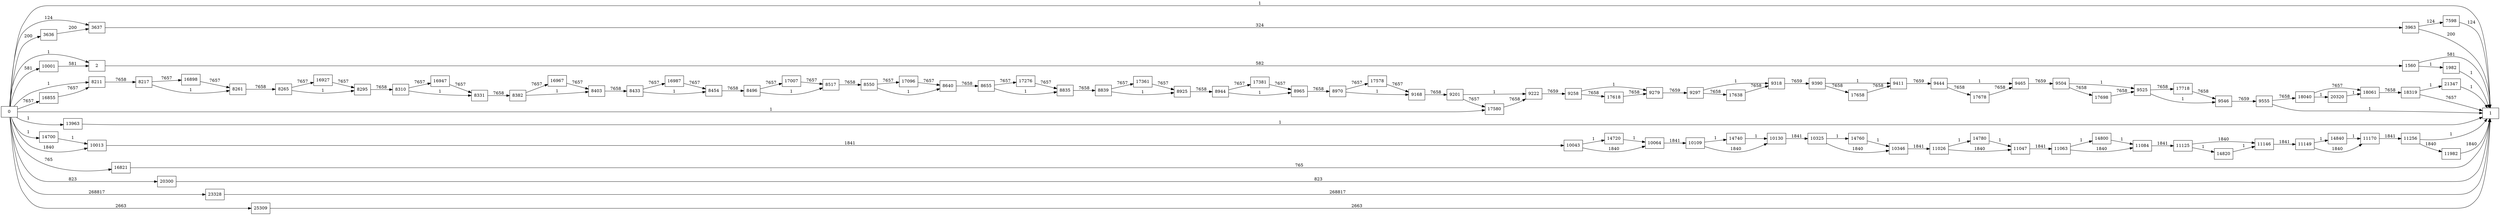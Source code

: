 digraph {
	graph [rankdir=LR]
	node [shape=rectangle]
	2 -> 1560 [label=582]
	1560 -> 1 [label=581]
	1560 -> 1982 [label=1]
	1982 -> 1 [label=1]
	3636 -> 3637 [label=200]
	3637 -> 3963 [label=324]
	3963 -> 1 [label=200]
	3963 -> 7598 [label=124]
	7598 -> 1 [label=124]
	8211 -> 8217 [label=7658]
	8217 -> 8261 [label=1]
	8217 -> 16898 [label=7657]
	8261 -> 8265 [label=7658]
	8265 -> 8295 [label=1]
	8265 -> 16927 [label=7657]
	8295 -> 8310 [label=7658]
	8310 -> 8331 [label=1]
	8310 -> 16947 [label=7657]
	8331 -> 8382 [label=7658]
	8382 -> 8403 [label=1]
	8382 -> 16967 [label=7657]
	8403 -> 8433 [label=7658]
	8433 -> 8454 [label=1]
	8433 -> 16987 [label=7657]
	8454 -> 8496 [label=7658]
	8496 -> 8517 [label=1]
	8496 -> 17007 [label=7657]
	8517 -> 8550 [label=7658]
	8550 -> 8640 [label=1]
	8550 -> 17096 [label=7657]
	8640 -> 8655 [label=7658]
	8655 -> 8835 [label=1]
	8655 -> 17276 [label=7657]
	8835 -> 8839 [label=7658]
	8839 -> 8925 [label=1]
	8839 -> 17361 [label=7657]
	8925 -> 8944 [label=7658]
	8944 -> 8965 [label=1]
	8944 -> 17381 [label=7657]
	8965 -> 8970 [label=7658]
	8970 -> 9168 [label=1]
	8970 -> 17578 [label=7657]
	9168 -> 9201 [label=7658]
	9201 -> 9222 [label=1]
	9201 -> 17580 [label=7657]
	9222 -> 9258 [label=7659]
	9258 -> 9279 [label=1]
	9258 -> 17618 [label=7658]
	9279 -> 9297 [label=7659]
	9297 -> 9318 [label=1]
	9297 -> 17638 [label=7658]
	9318 -> 9390 [label=7659]
	9390 -> 9411 [label=1]
	9390 -> 17658 [label=7658]
	9411 -> 9444 [label=7659]
	9444 -> 9465 [label=1]
	9444 -> 17678 [label=7658]
	9465 -> 9504 [label=7659]
	9504 -> 9525 [label=1]
	9504 -> 17698 [label=7658]
	9525 -> 9546 [label=1]
	9525 -> 17718 [label=7658]
	9546 -> 9555 [label=7659]
	9555 -> 1 [label=1]
	9555 -> 18040 [label=7658]
	10001 -> 2 [label=581]
	10013 -> 10043 [label=1841]
	10043 -> 10064 [label=1840]
	10043 -> 14720 [label=1]
	10064 -> 10109 [label=1841]
	10109 -> 10130 [label=1840]
	10109 -> 14740 [label=1]
	10130 -> 10325 [label=1841]
	10325 -> 10346 [label=1840]
	10325 -> 14760 [label=1]
	10346 -> 11026 [label=1841]
	11026 -> 11047 [label=1840]
	11026 -> 14780 [label=1]
	11047 -> 11063 [label=1841]
	11063 -> 11084 [label=1840]
	11063 -> 14800 [label=1]
	11084 -> 11125 [label=1841]
	11125 -> 11146 [label=1840]
	11125 -> 14820 [label=1]
	11146 -> 11149 [label=1841]
	11149 -> 11170 [label=1840]
	11149 -> 14840 [label=1]
	11170 -> 11256 [label=1841]
	11256 -> 1 [label=1]
	11256 -> 11982 [label=1840]
	11982 -> 1 [label=1840]
	13963 -> 1 [label=1]
	14700 -> 10013 [label=1]
	14720 -> 10064 [label=1]
	14740 -> 10130 [label=1]
	14760 -> 10346 [label=1]
	14780 -> 11047 [label=1]
	14800 -> 11084 [label=1]
	14820 -> 11146 [label=1]
	14840 -> 11170 [label=1]
	16821 -> 1 [label=765]
	16855 -> 8211 [label=7657]
	16898 -> 8261 [label=7657]
	16927 -> 8295 [label=7657]
	16947 -> 8331 [label=7657]
	16967 -> 8403 [label=7657]
	16987 -> 8454 [label=7657]
	17007 -> 8517 [label=7657]
	17096 -> 8640 [label=7657]
	17276 -> 8835 [label=7657]
	17361 -> 8925 [label=7657]
	17381 -> 8965 [label=7657]
	17578 -> 9168 [label=7657]
	17580 -> 9222 [label=7658]
	17618 -> 9279 [label=7658]
	17638 -> 9318 [label=7658]
	17658 -> 9411 [label=7658]
	17678 -> 9465 [label=7658]
	17698 -> 9525 [label=7658]
	17718 -> 9546 [label=7658]
	18040 -> 18061 [label=7657]
	18040 -> 20320 [label=1]
	18061 -> 18319 [label=7658]
	18319 -> 1 [label=7657]
	18319 -> 21347 [label=1]
	20300 -> 1 [label=823]
	20320 -> 18061 [label=1]
	21347 -> 1 [label=1]
	23328 -> 1 [label=268817]
	25309 -> 1 [label=2663]
	0 -> 2 [label=1]
	0 -> 3637 [label=124]
	0 -> 17580 [label=1]
	0 -> 3636 [label=200]
	0 -> 1 [label=1]
	0 -> 8211 [label=1]
	0 -> 10001 [label=581]
	0 -> 10013 [label=1840]
	0 -> 13963 [label=1]
	0 -> 14700 [label=1]
	0 -> 16821 [label=765]
	0 -> 16855 [label=7657]
	0 -> 20300 [label=823]
	0 -> 23328 [label=268817]
	0 -> 25309 [label=2663]
}
